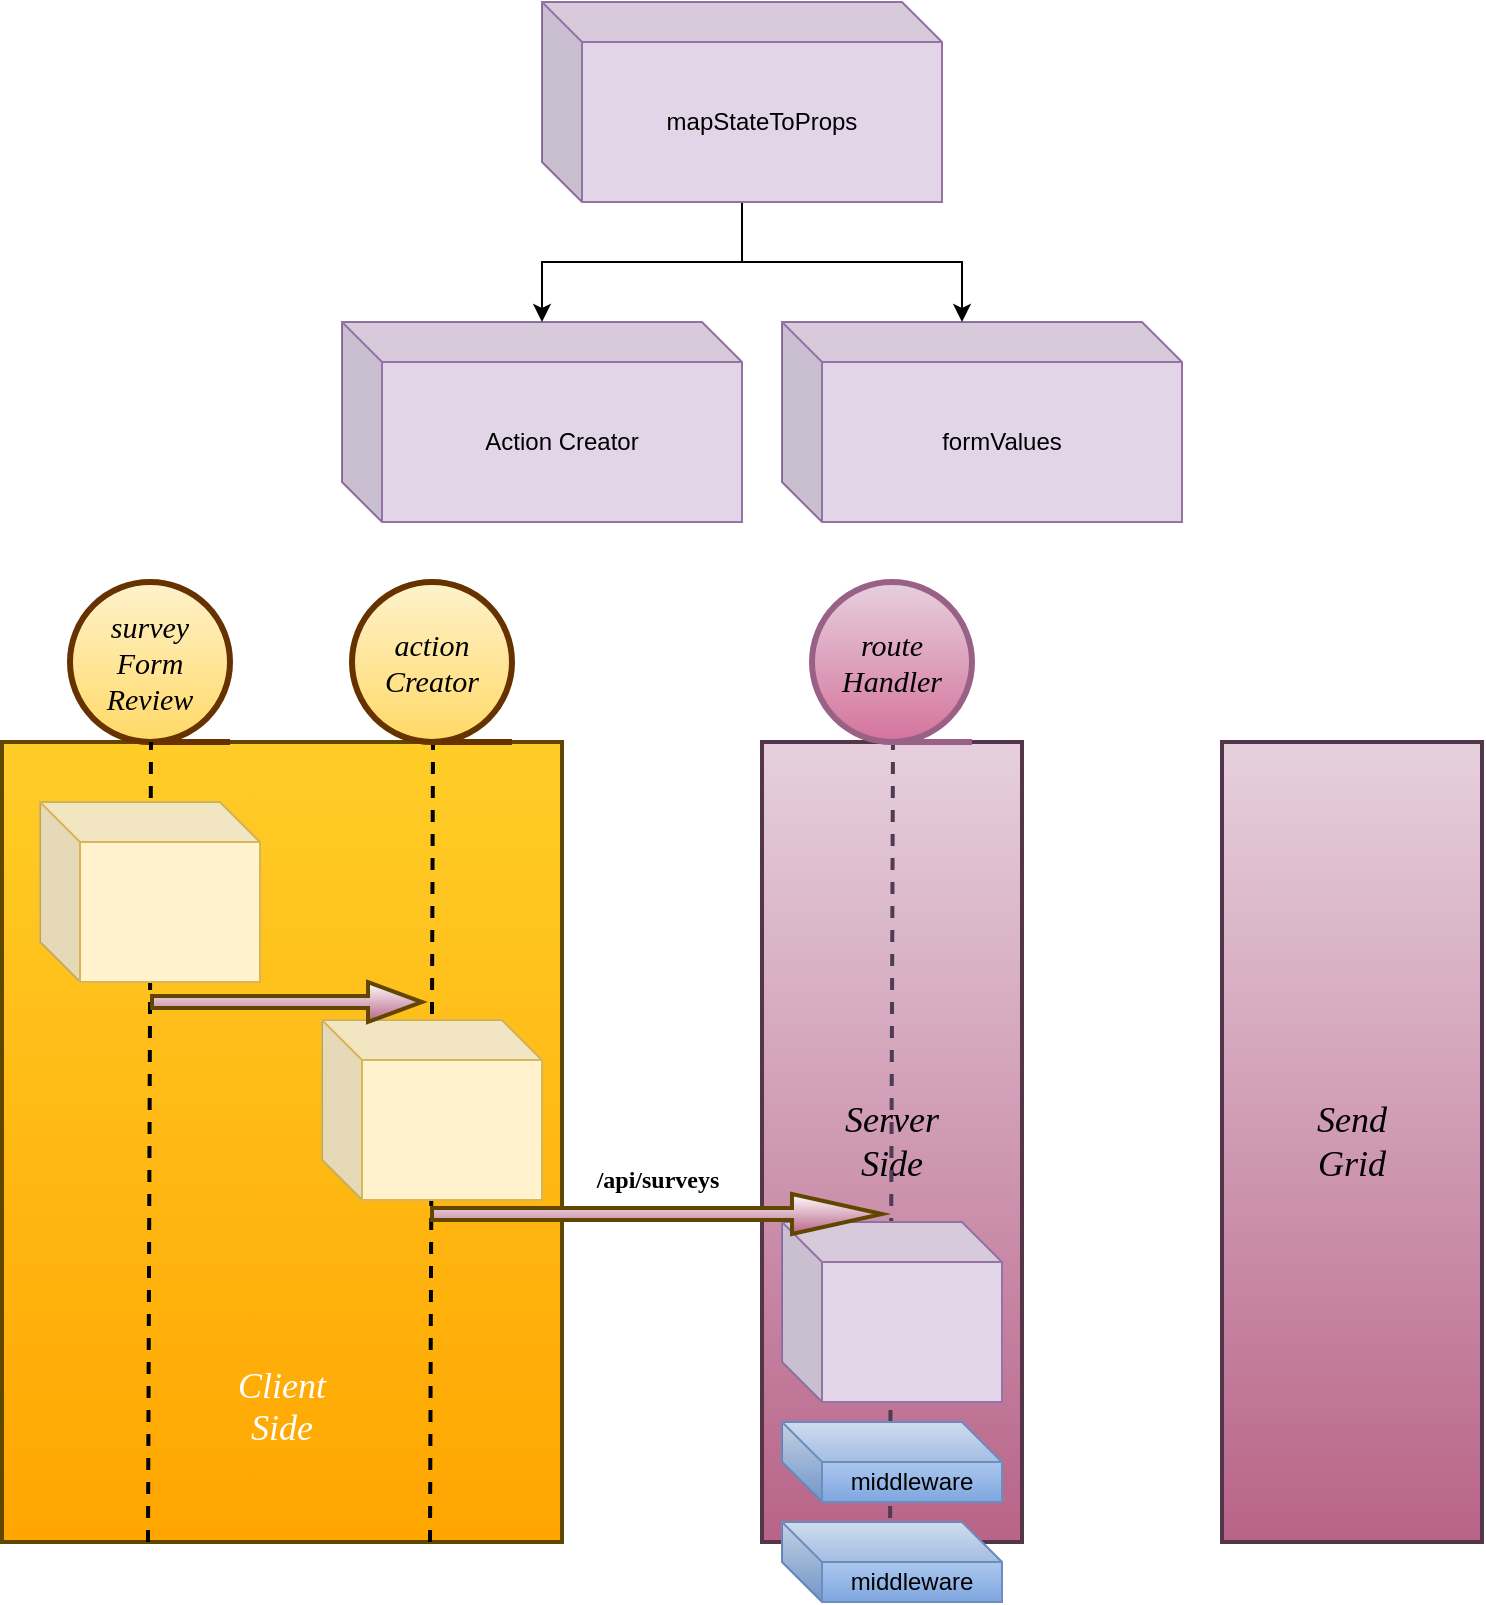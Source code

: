 <mxfile version="12.5.4" type="device"><diagram id="viwxUensixEonJMF0WnZ" name="Page-1"><mxGraphModel dx="1422" dy="785" grid="1" gridSize="10" guides="1" tooltips="1" connect="1" arrows="1" fold="1" page="1" pageScale="1" pageWidth="850" pageHeight="1100" math="0" shadow="0"><root><mxCell id="0"/><mxCell id="1" parent="0"/><mxCell id="Iv7gB55gtY8Q1jvaaSNY-1" value="Action Creator" style="shape=cube;whiteSpace=wrap;html=1;boundedLbl=1;backgroundOutline=1;darkOpacity=0.05;darkOpacity2=0.1;fillColor=#e1d5e7;strokeColor=#9673a6;" parent="1" vertex="1"><mxGeometry x="190" y="390" width="200" height="100" as="geometry"/></mxCell><mxCell id="Iv7gB55gtY8Q1jvaaSNY-2" value="formValues" style="shape=cube;whiteSpace=wrap;html=1;boundedLbl=1;backgroundOutline=1;darkOpacity=0.05;darkOpacity2=0.1;fillColor=#e1d5e7;strokeColor=#9673a6;" parent="1" vertex="1"><mxGeometry x="410" y="390" width="200" height="100" as="geometry"/></mxCell><mxCell id="Iv7gB55gtY8Q1jvaaSNY-4" value="" style="edgeStyle=orthogonalEdgeStyle;rounded=0;orthogonalLoop=1;jettySize=auto;html=1;" parent="1" source="Iv7gB55gtY8Q1jvaaSNY-3" target="Iv7gB55gtY8Q1jvaaSNY-1" edge="1"><mxGeometry relative="1" as="geometry"/></mxCell><mxCell id="Iv7gB55gtY8Q1jvaaSNY-5" style="edgeStyle=orthogonalEdgeStyle;rounded=0;orthogonalLoop=1;jettySize=auto;html=1;entryX=0;entryY=0;entryDx=90;entryDy=0;entryPerimeter=0;" parent="1" source="Iv7gB55gtY8Q1jvaaSNY-3" target="Iv7gB55gtY8Q1jvaaSNY-2" edge="1"><mxGeometry relative="1" as="geometry"><mxPoint x="390" y="440" as="targetPoint"/></mxGeometry></mxCell><mxCell id="Iv7gB55gtY8Q1jvaaSNY-3" value="mapStateToProps" style="shape=cube;whiteSpace=wrap;html=1;boundedLbl=1;backgroundOutline=1;darkOpacity=0.05;darkOpacity2=0.1;fillColor=#e1d5e7;strokeColor=#9673a6;" parent="1" vertex="1"><mxGeometry x="290" y="230" width="200" height="100" as="geometry"/></mxCell><mxCell id="Iv7gB55gtY8Q1jvaaSNY-20" value="Server&lt;br style=&quot;font-size: 18px&quot;&gt;Side" style="rounded=0;whiteSpace=wrap;html=1;fillColor=#e6d0de;strokeColor=#543549;fontSize=18;fontFamily=Comic Sans MS;fontStyle=2;horizontal=1;gradientColor=#B86387;strokeWidth=2;" parent="1" vertex="1"><mxGeometry x="400" y="600" width="130" height="400" as="geometry"/></mxCell><mxCell id="Iv7gB55gtY8Q1jvaaSNY-12" value="Client&lt;br style=&quot;font-size: 18px&quot;&gt;Side&lt;br&gt;&lt;br&gt;&lt;br&gt;" style="rounded=0;whiteSpace=wrap;html=1;gradientColor=#ffa500;fillColor=#ffcd28;strokeColor=#614600;fontSize=18;fontFamily=Comic Sans MS;fontColor=#FFFFFF;fontStyle=2;horizontal=1;strokeWidth=2;verticalAlign=bottom;" parent="1" vertex="1"><mxGeometry x="20" y="600" width="280" height="400" as="geometry"/></mxCell><mxCell id="Iv7gB55gtY8Q1jvaaSNY-16" value="" style="endArrow=none;dashed=1;html=1;strokeWidth=2;" parent="1" edge="1"><mxGeometry width="50" height="50" relative="1" as="geometry"><mxPoint x="234" y="1000" as="sourcePoint"/><mxPoint x="235.5" y="600" as="targetPoint"/></mxGeometry></mxCell><mxCell id="Iv7gB55gtY8Q1jvaaSNY-17" value="" style="shape=cube;whiteSpace=wrap;html=1;boundedLbl=1;backgroundOutline=1;darkOpacity=0.05;darkOpacity2=0.1;fillColor=#fff2cc;strokeColor=#d6b656;" parent="1" vertex="1"><mxGeometry x="180" y="739" width="110" height="90" as="geometry"/></mxCell><mxCell id="Iv7gB55gtY8Q1jvaaSNY-18" value="&lt;font style=&quot;font-size: 15px&quot;&gt;&lt;i&gt;survey&lt;br&gt;Form&lt;br&gt;Review&lt;/i&gt;&lt;/font&gt;" style="shape=tapeData;whiteSpace=wrap;html=1;perimeter=ellipsePerimeter;fontFamily=Comic Sans MS;fontSize=7;gradientColor=#ffd966;fillColor=#fff2cc;strokeColor=#663300;strokeWidth=3;" parent="1" vertex="1"><mxGeometry x="54" y="520" width="80" height="80" as="geometry"/></mxCell><mxCell id="Iv7gB55gtY8Q1jvaaSNY-19" value="&lt;span style=&quot;font-size: 15px&quot;&gt;&lt;i&gt;action&lt;br&gt;Creator&lt;/i&gt;&lt;/span&gt;" style="shape=tapeData;whiteSpace=wrap;html=1;perimeter=ellipsePerimeter;fontFamily=Comic Sans MS;fontSize=7;gradientColor=#ffd966;fillColor=#fff2cc;strokeColor=#663300;strokeWidth=3;" parent="1" vertex="1"><mxGeometry x="195" y="520" width="80" height="80" as="geometry"/></mxCell><mxCell id="Iv7gB55gtY8Q1jvaaSNY-10" value="" style="endArrow=none;dashed=1;html=1;strokeWidth=2;" parent="1" edge="1"><mxGeometry width="50" height="50" relative="1" as="geometry"><mxPoint x="93" y="1000" as="sourcePoint"/><mxPoint x="94.5" y="600" as="targetPoint"/></mxGeometry></mxCell><mxCell id="Iv7gB55gtY8Q1jvaaSNY-6" value="" style="shape=cube;whiteSpace=wrap;html=1;boundedLbl=1;backgroundOutline=1;darkOpacity=0.05;darkOpacity2=0.1;fillColor=#fff2cc;strokeColor=#d6b656;" parent="1" vertex="1"><mxGeometry x="39" y="630" width="110" height="90" as="geometry"/></mxCell><mxCell id="Iv7gB55gtY8Q1jvaaSNY-30" value="" style="shape=singleArrow;whiteSpace=wrap;html=1;strokeColor=#614600;strokeWidth=2;gradientColor=#B86387;fontFamily=Comic Sans MS;fontSize=7;fontColor=#000000;" parent="1" vertex="1"><mxGeometry x="95" y="720" width="135" height="20" as="geometry"/></mxCell><mxCell id="Iv7gB55gtY8Q1jvaaSNY-32" value="" style="endArrow=none;dashed=1;html=1;fillColor=#e1d5e7;strokeColor=#4E3C57;strokeWidth=2;" parent="1" edge="1"><mxGeometry width="50" height="50" relative="1" as="geometry"><mxPoint x="464" y="1000" as="sourcePoint"/><mxPoint x="465.5" y="600" as="targetPoint"/></mxGeometry></mxCell><mxCell id="Iv7gB55gtY8Q1jvaaSNY-33" value="" style="shape=cube;whiteSpace=wrap;html=1;boundedLbl=1;backgroundOutline=1;darkOpacity=0.05;darkOpacity2=0.1;fillColor=#e1d5e7;strokeColor=#9673a6;" parent="1" vertex="1"><mxGeometry x="410" y="840" width="110" height="90" as="geometry"/></mxCell><mxCell id="Iv7gB55gtY8Q1jvaaSNY-31" value="" style="shape=singleArrow;whiteSpace=wrap;html=1;strokeColor=#614600;strokeWidth=2;gradientColor=#B86387;fontFamily=Comic Sans MS;fontSize=7;fontColor=#000000;" parent="1" vertex="1"><mxGeometry x="235" y="826" width="225" height="20" as="geometry"/></mxCell><mxCell id="Iv7gB55gtY8Q1jvaaSNY-34" value="/api/surveys" style="text;html=1;strokeColor=none;fillColor=none;align=center;verticalAlign=middle;whiteSpace=wrap;rounded=0;fontFamily=Comic Sans MS;fontSize=12;fontColor=#000000;fontStyle=1" parent="1" vertex="1"><mxGeometry x="308.75" y="809" width="77.5" height="20" as="geometry"/></mxCell><mxCell id="Iv7gB55gtY8Q1jvaaSNY-37" value="&lt;span style=&quot;font-size: 15px&quot;&gt;&lt;i&gt;route&lt;br&gt;Handler&lt;br&gt;&lt;/i&gt;&lt;/span&gt;" style="shape=tapeData;whiteSpace=wrap;html=1;perimeter=ellipsePerimeter;fontFamily=Comic Sans MS;fontSize=7;gradientColor=#d5739d;fillColor=#e6d0de;strokeColor=#996185;strokeWidth=3;" parent="1" vertex="1"><mxGeometry x="425" y="520" width="80" height="80" as="geometry"/></mxCell><mxCell id="Iv7gB55gtY8Q1jvaaSNY-39" value="middleware" style="shape=cube;whiteSpace=wrap;html=1;boundedLbl=1;backgroundOutline=1;darkOpacity=0.05;darkOpacity2=0.1;fillColor=#dae8fc;strokeColor=#6c8ebf;gradientColor=#7ea6e0;" parent="1" vertex="1"><mxGeometry x="410" y="940" width="110" height="40" as="geometry"/></mxCell><mxCell id="Iv7gB55gtY8Q1jvaaSNY-40" value="middleware" style="shape=cube;whiteSpace=wrap;html=1;boundedLbl=1;backgroundOutline=1;darkOpacity=0.05;darkOpacity2=0.1;fillColor=#dae8fc;strokeColor=#6c8ebf;gradientColor=#7ea6e0;" parent="1" vertex="1"><mxGeometry x="410" y="990" width="110" height="40" as="geometry"/></mxCell><mxCell id="Iv7gB55gtY8Q1jvaaSNY-41" value="Send&lt;br&gt;Grid" style="rounded=0;whiteSpace=wrap;html=1;fillColor=#e6d0de;strokeColor=#543549;fontSize=18;fontFamily=Comic Sans MS;fontStyle=2;horizontal=1;gradientColor=#B86387;strokeWidth=2;" parent="1" vertex="1"><mxGeometry x="630" y="600" width="130" height="400" as="geometry"/></mxCell></root></mxGraphModel></diagram></mxfile>